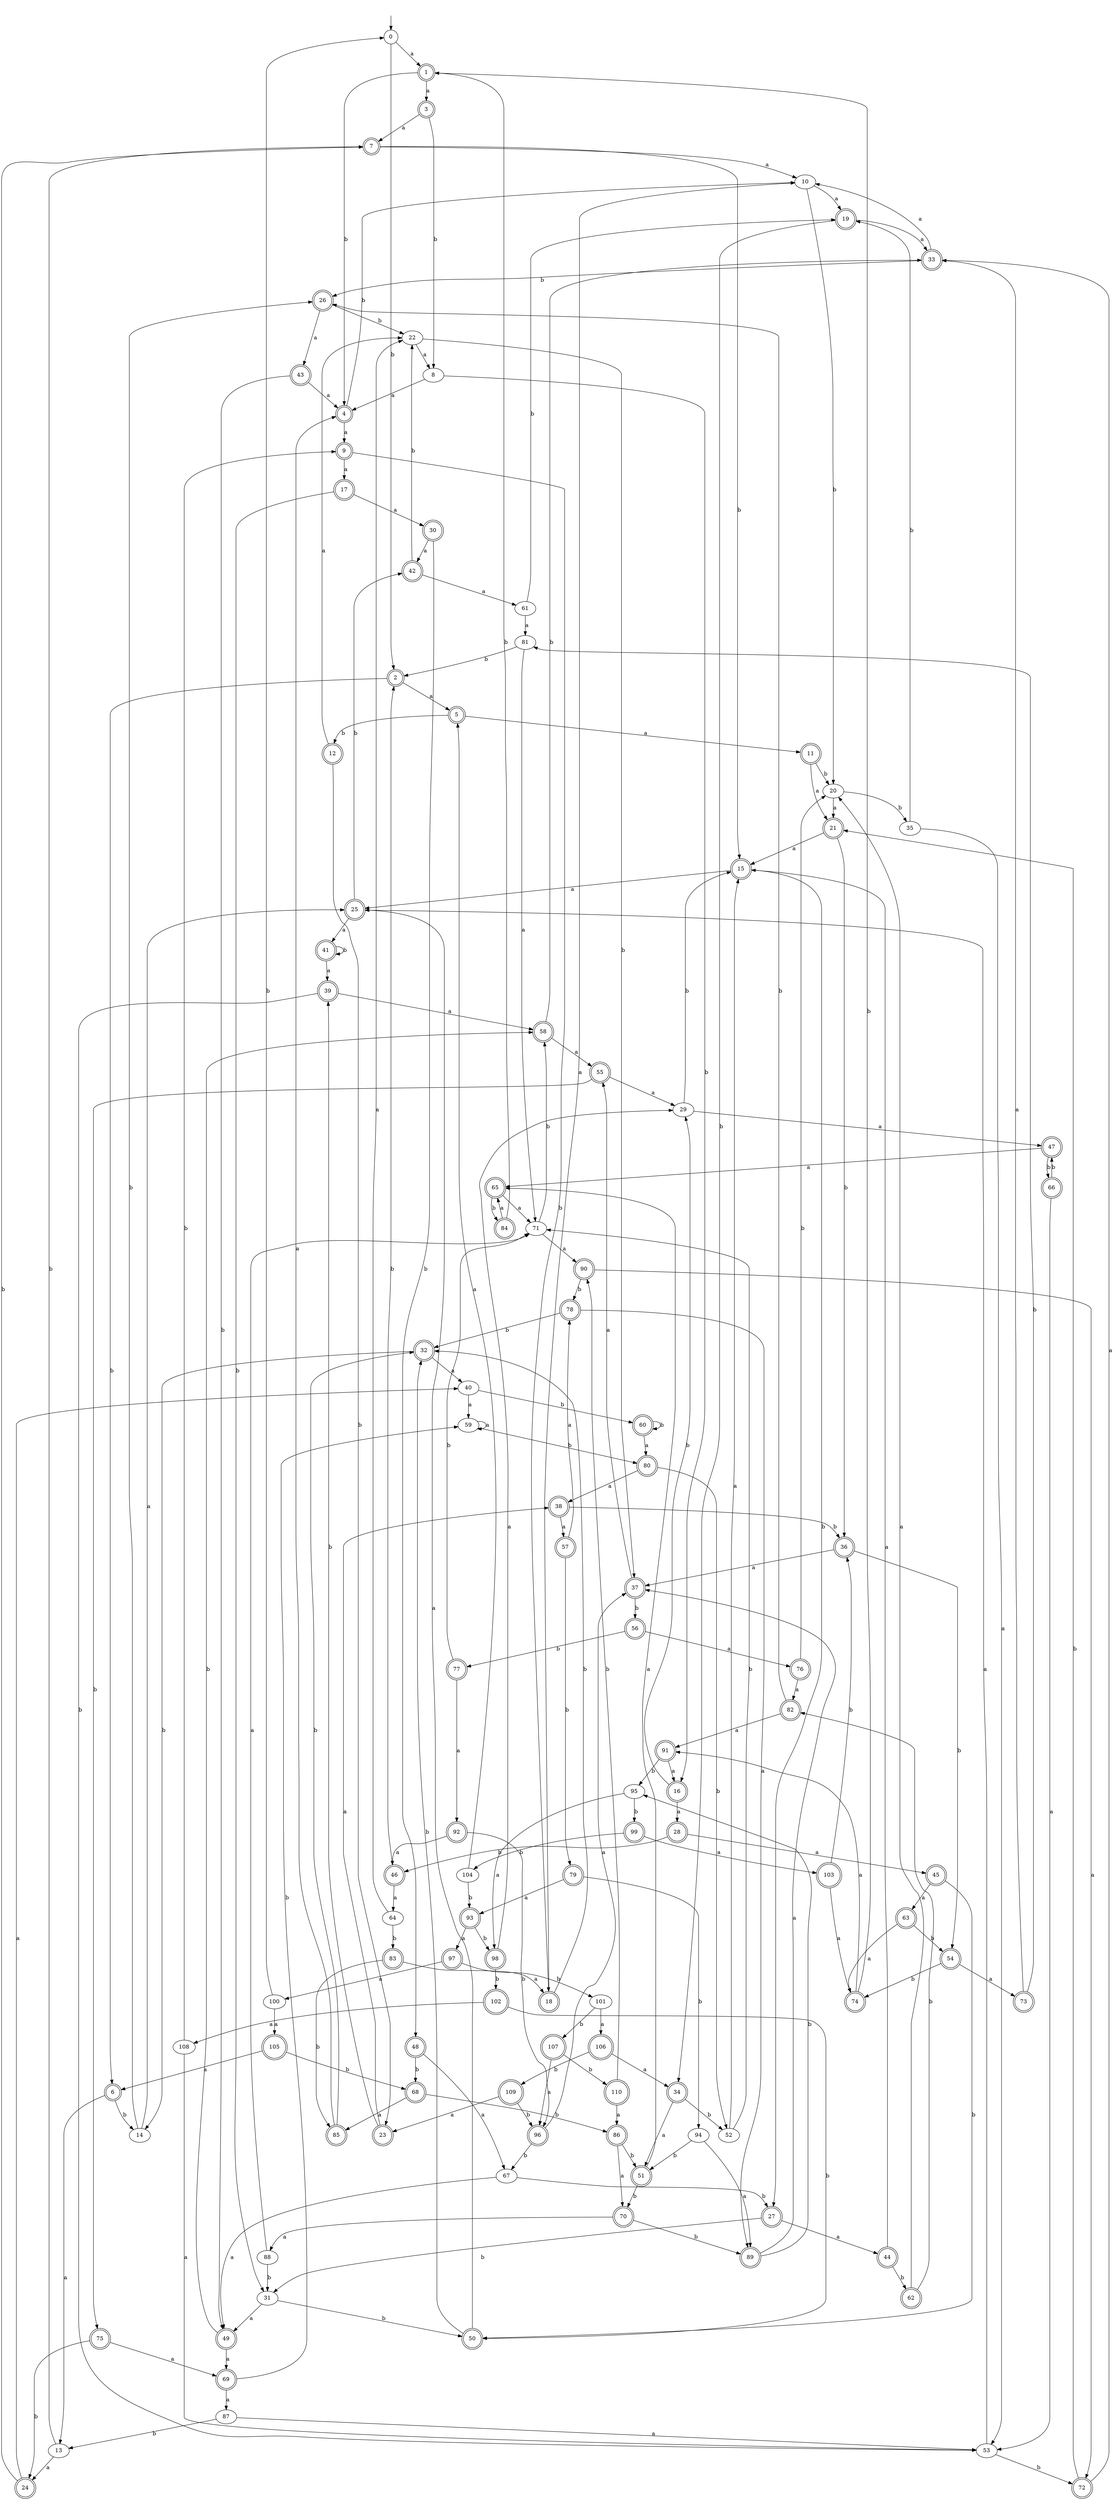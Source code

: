 digraph RandomDFA {
  __start0 [label="", shape=none];
  __start0 -> 0 [label=""];
  0 [shape=circle]
  0 -> 1 [label="a"]
  0 -> 2 [label="b"]
  1 [shape=doublecircle]
  1 -> 3 [label="a"]
  1 -> 4 [label="b"]
  2 [shape=doublecircle]
  2 -> 5 [label="a"]
  2 -> 6 [label="b"]
  3 [shape=doublecircle]
  3 -> 7 [label="a"]
  3 -> 8 [label="b"]
  4 [shape=doublecircle]
  4 -> 9 [label="a"]
  4 -> 10 [label="b"]
  5 [shape=doublecircle]
  5 -> 11 [label="a"]
  5 -> 12 [label="b"]
  6 [shape=doublecircle]
  6 -> 13 [label="a"]
  6 -> 14 [label="b"]
  7 [shape=doublecircle]
  7 -> 10 [label="a"]
  7 -> 15 [label="b"]
  8
  8 -> 4 [label="a"]
  8 -> 16 [label="b"]
  9 [shape=doublecircle]
  9 -> 17 [label="a"]
  9 -> 18 [label="b"]
  10
  10 -> 19 [label="a"]
  10 -> 20 [label="b"]
  11 [shape=doublecircle]
  11 -> 21 [label="a"]
  11 -> 20 [label="b"]
  12 [shape=doublecircle]
  12 -> 22 [label="a"]
  12 -> 23 [label="b"]
  13
  13 -> 24 [label="a"]
  13 -> 7 [label="b"]
  14
  14 -> 25 [label="a"]
  14 -> 26 [label="b"]
  15 [shape=doublecircle]
  15 -> 25 [label="a"]
  15 -> 27 [label="b"]
  16 [shape=doublecircle]
  16 -> 28 [label="a"]
  16 -> 29 [label="b"]
  17 [shape=doublecircle]
  17 -> 30 [label="a"]
  17 -> 31 [label="b"]
  18 [shape=doublecircle]
  18 -> 10 [label="a"]
  18 -> 32 [label="b"]
  19 [shape=doublecircle]
  19 -> 33 [label="a"]
  19 -> 34 [label="b"]
  20
  20 -> 21 [label="a"]
  20 -> 35 [label="b"]
  21 [shape=doublecircle]
  21 -> 15 [label="a"]
  21 -> 36 [label="b"]
  22
  22 -> 8 [label="a"]
  22 -> 37 [label="b"]
  23 [shape=doublecircle]
  23 -> 38 [label="a"]
  23 -> 39 [label="b"]
  24 [shape=doublecircle]
  24 -> 40 [label="a"]
  24 -> 7 [label="b"]
  25 [shape=doublecircle]
  25 -> 41 [label="a"]
  25 -> 42 [label="b"]
  26 [shape=doublecircle]
  26 -> 43 [label="a"]
  26 -> 22 [label="b"]
  27 [shape=doublecircle]
  27 -> 44 [label="a"]
  27 -> 31 [label="b"]
  28 [shape=doublecircle]
  28 -> 45 [label="a"]
  28 -> 46 [label="b"]
  29
  29 -> 47 [label="a"]
  29 -> 15 [label="b"]
  30 [shape=doublecircle]
  30 -> 42 [label="a"]
  30 -> 48 [label="b"]
  31
  31 -> 49 [label="a"]
  31 -> 50 [label="b"]
  32 [shape=doublecircle]
  32 -> 40 [label="a"]
  32 -> 14 [label="b"]
  33 [shape=doublecircle]
  33 -> 10 [label="a"]
  33 -> 26 [label="b"]
  34 [shape=doublecircle]
  34 -> 51 [label="a"]
  34 -> 52 [label="b"]
  35
  35 -> 53 [label="a"]
  35 -> 19 [label="b"]
  36 [shape=doublecircle]
  36 -> 37 [label="a"]
  36 -> 54 [label="b"]
  37 [shape=doublecircle]
  37 -> 55 [label="a"]
  37 -> 56 [label="b"]
  38 [shape=doublecircle]
  38 -> 57 [label="a"]
  38 -> 36 [label="b"]
  39 [shape=doublecircle]
  39 -> 58 [label="a"]
  39 -> 53 [label="b"]
  40
  40 -> 59 [label="a"]
  40 -> 60 [label="b"]
  41 [shape=doublecircle]
  41 -> 39 [label="a"]
  41 -> 41 [label="b"]
  42 [shape=doublecircle]
  42 -> 61 [label="a"]
  42 -> 22 [label="b"]
  43 [shape=doublecircle]
  43 -> 4 [label="a"]
  43 -> 49 [label="b"]
  44 [shape=doublecircle]
  44 -> 15 [label="a"]
  44 -> 62 [label="b"]
  45 [shape=doublecircle]
  45 -> 63 [label="a"]
  45 -> 50 [label="b"]
  46 [shape=doublecircle]
  46 -> 64 [label="a"]
  46 -> 2 [label="b"]
  47 [shape=doublecircle]
  47 -> 65 [label="a"]
  47 -> 66 [label="b"]
  48 [shape=doublecircle]
  48 -> 67 [label="a"]
  48 -> 68 [label="b"]
  49 [shape=doublecircle]
  49 -> 69 [label="a"]
  49 -> 58 [label="b"]
  50 [shape=doublecircle]
  50 -> 25 [label="a"]
  50 -> 32 [label="b"]
  51 [shape=doublecircle]
  51 -> 65 [label="a"]
  51 -> 70 [label="b"]
  52
  52 -> 15 [label="a"]
  52 -> 71 [label="b"]
  53
  53 -> 25 [label="a"]
  53 -> 72 [label="b"]
  54 [shape=doublecircle]
  54 -> 73 [label="a"]
  54 -> 74 [label="b"]
  55 [shape=doublecircle]
  55 -> 29 [label="a"]
  55 -> 75 [label="b"]
  56 [shape=doublecircle]
  56 -> 76 [label="a"]
  56 -> 77 [label="b"]
  57 [shape=doublecircle]
  57 -> 78 [label="a"]
  57 -> 79 [label="b"]
  58 [shape=doublecircle]
  58 -> 55 [label="a"]
  58 -> 33 [label="b"]
  59
  59 -> 59 [label="a"]
  59 -> 80 [label="b"]
  60 [shape=doublecircle]
  60 -> 80 [label="a"]
  60 -> 60 [label="b"]
  61
  61 -> 81 [label="a"]
  61 -> 19 [label="b"]
  62 [shape=doublecircle]
  62 -> 20 [label="a"]
  62 -> 82 [label="b"]
  63 [shape=doublecircle]
  63 -> 74 [label="a"]
  63 -> 54 [label="b"]
  64
  64 -> 22 [label="a"]
  64 -> 83 [label="b"]
  65 [shape=doublecircle]
  65 -> 71 [label="a"]
  65 -> 84 [label="b"]
  66 [shape=doublecircle]
  66 -> 53 [label="a"]
  66 -> 47 [label="b"]
  67
  67 -> 49 [label="a"]
  67 -> 27 [label="b"]
  68 [shape=doublecircle]
  68 -> 85 [label="a"]
  68 -> 86 [label="b"]
  69 [shape=doublecircle]
  69 -> 87 [label="a"]
  69 -> 59 [label="b"]
  70 [shape=doublecircle]
  70 -> 88 [label="a"]
  70 -> 89 [label="b"]
  71
  71 -> 90 [label="a"]
  71 -> 58 [label="b"]
  72 [shape=doublecircle]
  72 -> 33 [label="a"]
  72 -> 21 [label="b"]
  73 [shape=doublecircle]
  73 -> 33 [label="a"]
  73 -> 81 [label="b"]
  74 [shape=doublecircle]
  74 -> 91 [label="a"]
  74 -> 1 [label="b"]
  75 [shape=doublecircle]
  75 -> 69 [label="a"]
  75 -> 24 [label="b"]
  76 [shape=doublecircle]
  76 -> 82 [label="a"]
  76 -> 20 [label="b"]
  77 [shape=doublecircle]
  77 -> 92 [label="a"]
  77 -> 71 [label="b"]
  78 [shape=doublecircle]
  78 -> 89 [label="a"]
  78 -> 32 [label="b"]
  79 [shape=doublecircle]
  79 -> 93 [label="a"]
  79 -> 94 [label="b"]
  80 [shape=doublecircle]
  80 -> 38 [label="a"]
  80 -> 52 [label="b"]
  81
  81 -> 71 [label="a"]
  81 -> 2 [label="b"]
  82 [shape=doublecircle]
  82 -> 91 [label="a"]
  82 -> 26 [label="b"]
  83 [shape=doublecircle]
  83 -> 18 [label="a"]
  83 -> 85 [label="b"]
  84 [shape=doublecircle]
  84 -> 65 [label="a"]
  84 -> 1 [label="b"]
  85 [shape=doublecircle]
  85 -> 4 [label="a"]
  85 -> 32 [label="b"]
  86 [shape=doublecircle]
  86 -> 70 [label="a"]
  86 -> 51 [label="b"]
  87
  87 -> 53 [label="a"]
  87 -> 13 [label="b"]
  88
  88 -> 71 [label="a"]
  88 -> 31 [label="b"]
  89 [shape=doublecircle]
  89 -> 37 [label="a"]
  89 -> 95 [label="b"]
  90 [shape=doublecircle]
  90 -> 72 [label="a"]
  90 -> 78 [label="b"]
  91 [shape=doublecircle]
  91 -> 16 [label="a"]
  91 -> 95 [label="b"]
  92 [shape=doublecircle]
  92 -> 46 [label="a"]
  92 -> 96 [label="b"]
  93 [shape=doublecircle]
  93 -> 97 [label="a"]
  93 -> 98 [label="b"]
  94
  94 -> 89 [label="a"]
  94 -> 51 [label="b"]
  95
  95 -> 98 [label="a"]
  95 -> 99 [label="b"]
  96 [shape=doublecircle]
  96 -> 37 [label="a"]
  96 -> 67 [label="b"]
  97 [shape=doublecircle]
  97 -> 100 [label="a"]
  97 -> 101 [label="b"]
  98 [shape=doublecircle]
  98 -> 29 [label="a"]
  98 -> 102 [label="b"]
  99 [shape=doublecircle]
  99 -> 103 [label="a"]
  99 -> 104 [label="b"]
  100
  100 -> 105 [label="a"]
  100 -> 0 [label="b"]
  101
  101 -> 106 [label="a"]
  101 -> 107 [label="b"]
  102 [shape=doublecircle]
  102 -> 108 [label="a"]
  102 -> 50 [label="b"]
  103 [shape=doublecircle]
  103 -> 74 [label="a"]
  103 -> 36 [label="b"]
  104
  104 -> 5 [label="a"]
  104 -> 93 [label="b"]
  105 [shape=doublecircle]
  105 -> 6 [label="a"]
  105 -> 68 [label="b"]
  106 [shape=doublecircle]
  106 -> 34 [label="a"]
  106 -> 109 [label="b"]
  107 [shape=doublecircle]
  107 -> 96 [label="a"]
  107 -> 110 [label="b"]
  108
  108 -> 53 [label="a"]
  108 -> 9 [label="b"]
  109 [shape=doublecircle]
  109 -> 23 [label="a"]
  109 -> 96 [label="b"]
  110 [shape=doublecircle]
  110 -> 86 [label="a"]
  110 -> 90 [label="b"]
}
